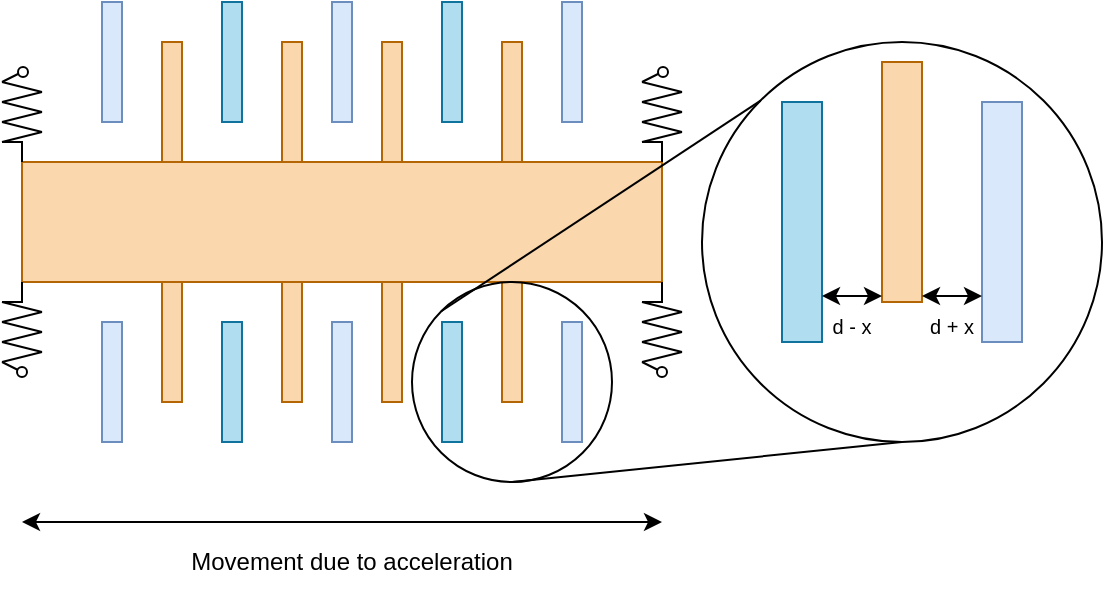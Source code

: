<mxfile version="24.2.2" type="device">
  <diagram name="Stránka-1" id="fmsHy0zEb_meXDt2Ar2w">
    <mxGraphModel dx="1583" dy="541" grid="1" gridSize="10" guides="1" tooltips="1" connect="1" arrows="1" fold="1" page="1" pageScale="1" pageWidth="600" pageHeight="300" math="0" shadow="0">
      <root>
        <mxCell id="0" />
        <mxCell id="1" parent="0" />
        <mxCell id="HuM6soPUqiHk9_S0FPry-39" value="" style="ellipse;whiteSpace=wrap;html=1;aspect=fixed;" vertex="1" parent="1">
          <mxGeometry x="-220" y="23" width="200" height="200" as="geometry" />
        </mxCell>
        <mxCell id="HuM6soPUqiHk9_S0FPry-1" value="" style="rounded=0;whiteSpace=wrap;html=1;fillColor=#fad7ac;strokeColor=#b46504;" vertex="1" parent="1">
          <mxGeometry x="-560" y="83" width="320" height="60" as="geometry" />
        </mxCell>
        <mxCell id="HuM6soPUqiHk9_S0FPry-6" value="" style="rounded=0;whiteSpace=wrap;html=1;fillColor=#dae8fc;strokeColor=#6c8ebf;" vertex="1" parent="1">
          <mxGeometry x="-520" y="3" width="10" height="60" as="geometry" />
        </mxCell>
        <mxCell id="HuM6soPUqiHk9_S0FPry-7" value="" style="rounded=0;whiteSpace=wrap;html=1;fillColor=#fad7ac;strokeColor=#b46504;" vertex="1" parent="1">
          <mxGeometry x="-490" y="23" width="10" height="60" as="geometry" />
        </mxCell>
        <mxCell id="HuM6soPUqiHk9_S0FPry-8" value="" style="rounded=0;whiteSpace=wrap;html=1;fillColor=#b1ddf0;strokeColor=#10739e;" vertex="1" parent="1">
          <mxGeometry x="-460" y="3" width="10" height="60" as="geometry" />
        </mxCell>
        <mxCell id="HuM6soPUqiHk9_S0FPry-9" value="" style="rounded=0;whiteSpace=wrap;html=1;fillColor=#fad7ac;strokeColor=#b46504;" vertex="1" parent="1">
          <mxGeometry x="-430" y="23" width="10" height="60" as="geometry" />
        </mxCell>
        <mxCell id="HuM6soPUqiHk9_S0FPry-10" value="" style="rounded=0;whiteSpace=wrap;html=1;fillColor=#dae8fc;strokeColor=#6c8ebf;" vertex="1" parent="1">
          <mxGeometry x="-405" y="3" width="10" height="60" as="geometry" />
        </mxCell>
        <mxCell id="HuM6soPUqiHk9_S0FPry-11" value="" style="rounded=0;whiteSpace=wrap;html=1;fillColor=#fad7ac;strokeColor=#b46504;" vertex="1" parent="1">
          <mxGeometry x="-380" y="23" width="10" height="60" as="geometry" />
        </mxCell>
        <mxCell id="HuM6soPUqiHk9_S0FPry-12" value="" style="rounded=0;whiteSpace=wrap;html=1;fillColor=#b1ddf0;strokeColor=#10739e;" vertex="1" parent="1">
          <mxGeometry x="-350" y="3" width="10" height="60" as="geometry" />
        </mxCell>
        <mxCell id="HuM6soPUqiHk9_S0FPry-13" value="" style="rounded=0;whiteSpace=wrap;html=1;fillColor=#fad7ac;strokeColor=#b46504;" vertex="1" parent="1">
          <mxGeometry x="-320" y="23" width="10" height="60" as="geometry" />
        </mxCell>
        <mxCell id="HuM6soPUqiHk9_S0FPry-14" value="" style="rounded=0;whiteSpace=wrap;html=1;fillColor=#dae8fc;strokeColor=#6c8ebf;" vertex="1" parent="1">
          <mxGeometry x="-290" y="3" width="10" height="60" as="geometry" />
        </mxCell>
        <mxCell id="HuM6soPUqiHk9_S0FPry-17" value="" style="rounded=0;whiteSpace=wrap;html=1;fillColor=#dae8fc;strokeColor=#6c8ebf;" vertex="1" parent="1">
          <mxGeometry x="-520" y="163" width="10" height="60" as="geometry" />
        </mxCell>
        <mxCell id="HuM6soPUqiHk9_S0FPry-18" value="" style="rounded=0;whiteSpace=wrap;html=1;fillColor=#fad7ac;strokeColor=#b46504;" vertex="1" parent="1">
          <mxGeometry x="-490" y="143" width="10" height="60" as="geometry" />
        </mxCell>
        <mxCell id="HuM6soPUqiHk9_S0FPry-19" value="" style="rounded=0;whiteSpace=wrap;html=1;fillColor=#b1ddf0;strokeColor=#10739e;" vertex="1" parent="1">
          <mxGeometry x="-460" y="163" width="10" height="60" as="geometry" />
        </mxCell>
        <mxCell id="HuM6soPUqiHk9_S0FPry-20" value="" style="rounded=0;whiteSpace=wrap;html=1;fillColor=#fad7ac;strokeColor=#b46504;" vertex="1" parent="1">
          <mxGeometry x="-430" y="143" width="10" height="60" as="geometry" />
        </mxCell>
        <mxCell id="HuM6soPUqiHk9_S0FPry-21" value="" style="rounded=0;whiteSpace=wrap;html=1;fillColor=#dae8fc;strokeColor=#6c8ebf;" vertex="1" parent="1">
          <mxGeometry x="-405" y="163" width="10" height="60" as="geometry" />
        </mxCell>
        <mxCell id="HuM6soPUqiHk9_S0FPry-22" value="" style="rounded=0;whiteSpace=wrap;html=1;fillColor=#fad7ac;strokeColor=#b46504;" vertex="1" parent="1">
          <mxGeometry x="-380" y="143" width="10" height="60" as="geometry" />
        </mxCell>
        <mxCell id="HuM6soPUqiHk9_S0FPry-23" value="" style="rounded=0;whiteSpace=wrap;html=1;fillColor=#b1ddf0;strokeColor=#10739e;" vertex="1" parent="1">
          <mxGeometry x="-350" y="163" width="10" height="60" as="geometry" />
        </mxCell>
        <mxCell id="HuM6soPUqiHk9_S0FPry-24" value="" style="rounded=0;whiteSpace=wrap;html=1;fillColor=#fad7ac;strokeColor=#b46504;" vertex="1" parent="1">
          <mxGeometry x="-320" y="143" width="10" height="60" as="geometry" />
        </mxCell>
        <mxCell id="HuM6soPUqiHk9_S0FPry-25" value="" style="rounded=0;whiteSpace=wrap;html=1;fillColor=#dae8fc;strokeColor=#6c8ebf;" vertex="1" parent="1">
          <mxGeometry x="-290" y="163" width="10" height="60" as="geometry" />
        </mxCell>
        <mxCell id="HuM6soPUqiHk9_S0FPry-29" value="" style="endArrow=classic;startArrow=classic;html=1;rounded=0;" edge="1" parent="1">
          <mxGeometry width="50" height="50" relative="1" as="geometry">
            <mxPoint x="-560" y="263" as="sourcePoint" />
            <mxPoint x="-240" y="263" as="targetPoint" />
          </mxGeometry>
        </mxCell>
        <mxCell id="HuM6soPUqiHk9_S0FPry-31" value="Movement due to acceleration" style="text;html=1;align=center;verticalAlign=middle;whiteSpace=wrap;rounded=0;" vertex="1" parent="1">
          <mxGeometry x="-495" y="268" width="200" height="30" as="geometry" />
        </mxCell>
        <mxCell id="HuM6soPUqiHk9_S0FPry-33" value="" style="rounded=0;whiteSpace=wrap;html=1;rotation=90;fillColor=#b1ddf0;strokeColor=#10739e;" vertex="1" parent="1">
          <mxGeometry x="-230" y="103" width="120" height="20" as="geometry" />
        </mxCell>
        <mxCell id="HuM6soPUqiHk9_S0FPry-34" value="" style="rounded=0;whiteSpace=wrap;html=1;rotation=90;fillColor=#fad7ac;strokeColor=#b46504;" vertex="1" parent="1">
          <mxGeometry x="-180" y="83" width="120" height="20" as="geometry" />
        </mxCell>
        <mxCell id="HuM6soPUqiHk9_S0FPry-35" value="" style="rounded=0;whiteSpace=wrap;html=1;rotation=90;fillColor=#dae8fc;strokeColor=#6c8ebf;" vertex="1" parent="1">
          <mxGeometry x="-130" y="103" width="120" height="20" as="geometry" />
        </mxCell>
        <mxCell id="HuM6soPUqiHk9_S0FPry-36" value="" style="endArrow=classic;startArrow=classic;html=1;rounded=0;" edge="1" parent="1">
          <mxGeometry width="50" height="50" relative="1" as="geometry">
            <mxPoint x="-160" y="150" as="sourcePoint" />
            <mxPoint x="-130" y="150" as="targetPoint" />
          </mxGeometry>
        </mxCell>
        <mxCell id="HuM6soPUqiHk9_S0FPry-38" value="" style="endArrow=classic;startArrow=classic;html=1;rounded=0;entryX=0.75;entryY=1;entryDx=0;entryDy=0;" edge="1" parent="1">
          <mxGeometry width="50" height="50" relative="1" as="geometry">
            <mxPoint x="-110" y="150" as="sourcePoint" />
            <mxPoint x="-80" y="150.0" as="targetPoint" />
          </mxGeometry>
        </mxCell>
        <mxCell id="HuM6soPUqiHk9_S0FPry-41" value="" style="endArrow=none;html=1;rounded=0;entryX=0;entryY=0;entryDx=0;entryDy=0;exitX=0;exitY=0;exitDx=0;exitDy=0;" edge="1" parent="1" source="HuM6soPUqiHk9_S0FPry-40" target="HuM6soPUqiHk9_S0FPry-39">
          <mxGeometry width="50" height="50" relative="1" as="geometry">
            <mxPoint x="-260" y="273" as="sourcePoint" />
            <mxPoint x="-210" y="223" as="targetPoint" />
          </mxGeometry>
        </mxCell>
        <mxCell id="HuM6soPUqiHk9_S0FPry-43" value="" style="endArrow=none;html=1;rounded=0;entryX=0.5;entryY=1;entryDx=0;entryDy=0;exitX=0.5;exitY=1;exitDx=0;exitDy=0;" edge="1" parent="1" source="HuM6soPUqiHk9_S0FPry-40" target="HuM6soPUqiHk9_S0FPry-39">
          <mxGeometry width="50" height="50" relative="1" as="geometry">
            <mxPoint x="-340" y="168" as="sourcePoint" />
            <mxPoint x="-181" y="62" as="targetPoint" />
          </mxGeometry>
        </mxCell>
        <mxCell id="HuM6soPUqiHk9_S0FPry-47" value="" style="endArrow=none;html=1;rounded=0;" edge="1" parent="1">
          <mxGeometry width="50" height="50" relative="1" as="geometry">
            <mxPoint x="-570" y="183" as="sourcePoint" />
            <mxPoint x="-550" y="178" as="targetPoint" />
          </mxGeometry>
        </mxCell>
        <mxCell id="HuM6soPUqiHk9_S0FPry-49" value="" style="endArrow=none;html=1;rounded=0;" edge="1" parent="1">
          <mxGeometry width="50" height="50" relative="1" as="geometry">
            <mxPoint x="-570" y="173" as="sourcePoint" />
            <mxPoint x="-550" y="178" as="targetPoint" />
          </mxGeometry>
        </mxCell>
        <mxCell id="HuM6soPUqiHk9_S0FPry-50" value="" style="endArrow=none;html=1;rounded=0;" edge="1" parent="1">
          <mxGeometry width="50" height="50" relative="1" as="geometry">
            <mxPoint x="-570" y="173" as="sourcePoint" />
            <mxPoint x="-550" y="168" as="targetPoint" />
          </mxGeometry>
        </mxCell>
        <mxCell id="HuM6soPUqiHk9_S0FPry-51" value="" style="endArrow=none;html=1;rounded=0;" edge="1" parent="1">
          <mxGeometry width="50" height="50" relative="1" as="geometry">
            <mxPoint x="-570" y="163" as="sourcePoint" />
            <mxPoint x="-550" y="168" as="targetPoint" />
          </mxGeometry>
        </mxCell>
        <mxCell id="HuM6soPUqiHk9_S0FPry-52" value="" style="endArrow=none;html=1;rounded=0;" edge="1" parent="1">
          <mxGeometry width="50" height="50" relative="1" as="geometry">
            <mxPoint x="-570" y="163" as="sourcePoint" />
            <mxPoint x="-550" y="158" as="targetPoint" />
          </mxGeometry>
        </mxCell>
        <mxCell id="HuM6soPUqiHk9_S0FPry-53" value="" style="endArrow=none;html=1;rounded=0;" edge="1" parent="1">
          <mxGeometry width="50" height="50" relative="1" as="geometry">
            <mxPoint x="-570" y="153" as="sourcePoint" />
            <mxPoint x="-550" y="158" as="targetPoint" />
          </mxGeometry>
        </mxCell>
        <mxCell id="HuM6soPUqiHk9_S0FPry-54" value="" style="endArrow=none;html=1;rounded=0;" edge="1" parent="1">
          <mxGeometry width="50" height="50" relative="1" as="geometry">
            <mxPoint x="-570" y="153" as="sourcePoint" />
            <mxPoint x="-560" y="143" as="targetPoint" />
            <Array as="points">
              <mxPoint x="-560" y="153" />
            </Array>
          </mxGeometry>
        </mxCell>
        <mxCell id="HuM6soPUqiHk9_S0FPry-56" value="" style="endArrow=none;html=1;rounded=0;" edge="1" parent="1">
          <mxGeometry width="50" height="50" relative="1" as="geometry">
            <mxPoint x="-560" y="188" as="sourcePoint" />
            <mxPoint x="-570" y="183" as="targetPoint" />
            <Array as="points" />
          </mxGeometry>
        </mxCell>
        <mxCell id="HuM6soPUqiHk9_S0FPry-71" value="" style="ellipse;whiteSpace=wrap;html=1;aspect=fixed;" vertex="1" parent="1">
          <mxGeometry x="-562.5" y="185.5" width="5" height="5" as="geometry" />
        </mxCell>
        <mxCell id="HuM6soPUqiHk9_S0FPry-72" value="" style="endArrow=none;html=1;rounded=0;" edge="1" parent="1">
          <mxGeometry width="50" height="50" relative="1" as="geometry">
            <mxPoint x="-250" y="183" as="sourcePoint" />
            <mxPoint x="-230" y="178" as="targetPoint" />
          </mxGeometry>
        </mxCell>
        <mxCell id="HuM6soPUqiHk9_S0FPry-73" value="" style="endArrow=none;html=1;rounded=0;" edge="1" parent="1">
          <mxGeometry width="50" height="50" relative="1" as="geometry">
            <mxPoint x="-250" y="173" as="sourcePoint" />
            <mxPoint x="-230" y="178" as="targetPoint" />
          </mxGeometry>
        </mxCell>
        <mxCell id="HuM6soPUqiHk9_S0FPry-74" value="" style="endArrow=none;html=1;rounded=0;" edge="1" parent="1">
          <mxGeometry width="50" height="50" relative="1" as="geometry">
            <mxPoint x="-250" y="173" as="sourcePoint" />
            <mxPoint x="-230" y="168" as="targetPoint" />
          </mxGeometry>
        </mxCell>
        <mxCell id="HuM6soPUqiHk9_S0FPry-75" value="" style="endArrow=none;html=1;rounded=0;" edge="1" parent="1">
          <mxGeometry width="50" height="50" relative="1" as="geometry">
            <mxPoint x="-250" y="163" as="sourcePoint" />
            <mxPoint x="-230" y="168" as="targetPoint" />
          </mxGeometry>
        </mxCell>
        <mxCell id="HuM6soPUqiHk9_S0FPry-76" value="" style="endArrow=none;html=1;rounded=0;" edge="1" parent="1">
          <mxGeometry width="50" height="50" relative="1" as="geometry">
            <mxPoint x="-250" y="163" as="sourcePoint" />
            <mxPoint x="-230" y="158" as="targetPoint" />
          </mxGeometry>
        </mxCell>
        <mxCell id="HuM6soPUqiHk9_S0FPry-77" value="" style="endArrow=none;html=1;rounded=0;" edge="1" parent="1">
          <mxGeometry width="50" height="50" relative="1" as="geometry">
            <mxPoint x="-250" y="153" as="sourcePoint" />
            <mxPoint x="-230" y="158" as="targetPoint" />
          </mxGeometry>
        </mxCell>
        <mxCell id="HuM6soPUqiHk9_S0FPry-78" value="" style="endArrow=none;html=1;rounded=0;" edge="1" parent="1">
          <mxGeometry width="50" height="50" relative="1" as="geometry">
            <mxPoint x="-250" y="153" as="sourcePoint" />
            <mxPoint x="-240" y="143" as="targetPoint" />
            <Array as="points">
              <mxPoint x="-240" y="153" />
            </Array>
          </mxGeometry>
        </mxCell>
        <mxCell id="HuM6soPUqiHk9_S0FPry-79" value="" style="endArrow=none;html=1;rounded=0;" edge="1" parent="1">
          <mxGeometry width="50" height="50" relative="1" as="geometry">
            <mxPoint x="-240" y="188" as="sourcePoint" />
            <mxPoint x="-250" y="183" as="targetPoint" />
            <Array as="points" />
          </mxGeometry>
        </mxCell>
        <mxCell id="HuM6soPUqiHk9_S0FPry-80" value="" style="ellipse;whiteSpace=wrap;html=1;aspect=fixed;" vertex="1" parent="1">
          <mxGeometry x="-242.5" y="185.5" width="5" height="5" as="geometry" />
        </mxCell>
        <mxCell id="HuM6soPUqiHk9_S0FPry-81" value="" style="endArrow=none;html=1;rounded=0;" edge="1" parent="1">
          <mxGeometry width="50" height="50" relative="1" as="geometry">
            <mxPoint x="-570" y="73" as="sourcePoint" />
            <mxPoint x="-550" y="68" as="targetPoint" />
          </mxGeometry>
        </mxCell>
        <mxCell id="HuM6soPUqiHk9_S0FPry-82" value="" style="endArrow=none;html=1;rounded=0;" edge="1" parent="1">
          <mxGeometry width="50" height="50" relative="1" as="geometry">
            <mxPoint x="-570" y="63" as="sourcePoint" />
            <mxPoint x="-550" y="68" as="targetPoint" />
          </mxGeometry>
        </mxCell>
        <mxCell id="HuM6soPUqiHk9_S0FPry-83" value="" style="endArrow=none;html=1;rounded=0;" edge="1" parent="1">
          <mxGeometry width="50" height="50" relative="1" as="geometry">
            <mxPoint x="-570" y="63" as="sourcePoint" />
            <mxPoint x="-550" y="58" as="targetPoint" />
          </mxGeometry>
        </mxCell>
        <mxCell id="HuM6soPUqiHk9_S0FPry-84" value="" style="endArrow=none;html=1;rounded=0;" edge="1" parent="1">
          <mxGeometry width="50" height="50" relative="1" as="geometry">
            <mxPoint x="-570" y="53" as="sourcePoint" />
            <mxPoint x="-550" y="58" as="targetPoint" />
          </mxGeometry>
        </mxCell>
        <mxCell id="HuM6soPUqiHk9_S0FPry-85" value="" style="endArrow=none;html=1;rounded=0;" edge="1" parent="1">
          <mxGeometry width="50" height="50" relative="1" as="geometry">
            <mxPoint x="-570" y="53" as="sourcePoint" />
            <mxPoint x="-550" y="48" as="targetPoint" />
          </mxGeometry>
        </mxCell>
        <mxCell id="HuM6soPUqiHk9_S0FPry-86" value="" style="endArrow=none;html=1;rounded=0;" edge="1" parent="1">
          <mxGeometry width="50" height="50" relative="1" as="geometry">
            <mxPoint x="-570" y="43" as="sourcePoint" />
            <mxPoint x="-550" y="48" as="targetPoint" />
          </mxGeometry>
        </mxCell>
        <mxCell id="HuM6soPUqiHk9_S0FPry-40" value="" style="ellipse;whiteSpace=wrap;html=1;aspect=fixed;fillColor=none;" vertex="1" parent="1">
          <mxGeometry x="-365" y="143" width="100" height="100" as="geometry" />
        </mxCell>
        <mxCell id="HuM6soPUqiHk9_S0FPry-101" value="" style="endArrow=none;html=1;rounded=0;" edge="1" parent="1">
          <mxGeometry width="50" height="50" relative="1" as="geometry">
            <mxPoint x="-560" y="83" as="sourcePoint" />
            <mxPoint x="-570" y="73" as="targetPoint" />
            <Array as="points">
              <mxPoint x="-560" y="73" />
            </Array>
          </mxGeometry>
        </mxCell>
        <mxCell id="HuM6soPUqiHk9_S0FPry-102" value="" style="endArrow=none;html=1;rounded=0;" edge="1" parent="1">
          <mxGeometry width="50" height="50" relative="1" as="geometry">
            <mxPoint x="-560" y="38" as="sourcePoint" />
            <mxPoint x="-570" y="43" as="targetPoint" />
            <Array as="points" />
          </mxGeometry>
        </mxCell>
        <mxCell id="HuM6soPUqiHk9_S0FPry-103" value="" style="ellipse;whiteSpace=wrap;html=1;aspect=fixed;" vertex="1" parent="1">
          <mxGeometry x="-562" y="35.5" width="5" height="5" as="geometry" />
        </mxCell>
        <mxCell id="HuM6soPUqiHk9_S0FPry-113" value="" style="endArrow=none;html=1;rounded=0;" edge="1" parent="1">
          <mxGeometry width="50" height="50" relative="1" as="geometry">
            <mxPoint x="-250" y="73" as="sourcePoint" />
            <mxPoint x="-230" y="68" as="targetPoint" />
          </mxGeometry>
        </mxCell>
        <mxCell id="HuM6soPUqiHk9_S0FPry-114" value="" style="endArrow=none;html=1;rounded=0;" edge="1" parent="1">
          <mxGeometry width="50" height="50" relative="1" as="geometry">
            <mxPoint x="-250" y="63" as="sourcePoint" />
            <mxPoint x="-230" y="68" as="targetPoint" />
          </mxGeometry>
        </mxCell>
        <mxCell id="HuM6soPUqiHk9_S0FPry-115" value="" style="endArrow=none;html=1;rounded=0;" edge="1" parent="1">
          <mxGeometry width="50" height="50" relative="1" as="geometry">
            <mxPoint x="-250" y="63" as="sourcePoint" />
            <mxPoint x="-230" y="58" as="targetPoint" />
          </mxGeometry>
        </mxCell>
        <mxCell id="HuM6soPUqiHk9_S0FPry-116" value="" style="endArrow=none;html=1;rounded=0;" edge="1" parent="1">
          <mxGeometry width="50" height="50" relative="1" as="geometry">
            <mxPoint x="-250" y="53" as="sourcePoint" />
            <mxPoint x="-230" y="58" as="targetPoint" />
          </mxGeometry>
        </mxCell>
        <mxCell id="HuM6soPUqiHk9_S0FPry-117" value="" style="endArrow=none;html=1;rounded=0;" edge="1" parent="1">
          <mxGeometry width="50" height="50" relative="1" as="geometry">
            <mxPoint x="-250" y="53" as="sourcePoint" />
            <mxPoint x="-230" y="48" as="targetPoint" />
          </mxGeometry>
        </mxCell>
        <mxCell id="HuM6soPUqiHk9_S0FPry-118" value="" style="endArrow=none;html=1;rounded=0;" edge="1" parent="1">
          <mxGeometry width="50" height="50" relative="1" as="geometry">
            <mxPoint x="-250" y="43" as="sourcePoint" />
            <mxPoint x="-230" y="48" as="targetPoint" />
          </mxGeometry>
        </mxCell>
        <mxCell id="HuM6soPUqiHk9_S0FPry-119" value="" style="endArrow=none;html=1;rounded=0;" edge="1" parent="1">
          <mxGeometry width="50" height="50" relative="1" as="geometry">
            <mxPoint x="-240" y="83" as="sourcePoint" />
            <mxPoint x="-250" y="73" as="targetPoint" />
            <Array as="points">
              <mxPoint x="-240" y="73" />
            </Array>
          </mxGeometry>
        </mxCell>
        <mxCell id="HuM6soPUqiHk9_S0FPry-120" value="" style="endArrow=none;html=1;rounded=0;" edge="1" parent="1">
          <mxGeometry width="50" height="50" relative="1" as="geometry">
            <mxPoint x="-240" y="38" as="sourcePoint" />
            <mxPoint x="-250" y="43" as="targetPoint" />
            <Array as="points" />
          </mxGeometry>
        </mxCell>
        <mxCell id="HuM6soPUqiHk9_S0FPry-121" value="" style="ellipse;whiteSpace=wrap;html=1;aspect=fixed;" vertex="1" parent="1">
          <mxGeometry x="-242" y="35.5" width="5" height="5" as="geometry" />
        </mxCell>
        <mxCell id="HuM6soPUqiHk9_S0FPry-122" value="&lt;font style=&quot;font-size: 10px;&quot;&gt;d - x&lt;/font&gt;" style="text;html=1;align=center;verticalAlign=middle;whiteSpace=wrap;rounded=0;" vertex="1" parent="1">
          <mxGeometry x="-170" y="150" width="50" height="30" as="geometry" />
        </mxCell>
        <mxCell id="HuM6soPUqiHk9_S0FPry-123" value="&lt;font style=&quot;font-size: 10px;&quot;&gt;d + x&lt;/font&gt;" style="text;html=1;align=center;verticalAlign=middle;whiteSpace=wrap;rounded=0;" vertex="1" parent="1">
          <mxGeometry x="-120" y="150" width="50" height="30" as="geometry" />
        </mxCell>
      </root>
    </mxGraphModel>
  </diagram>
</mxfile>
